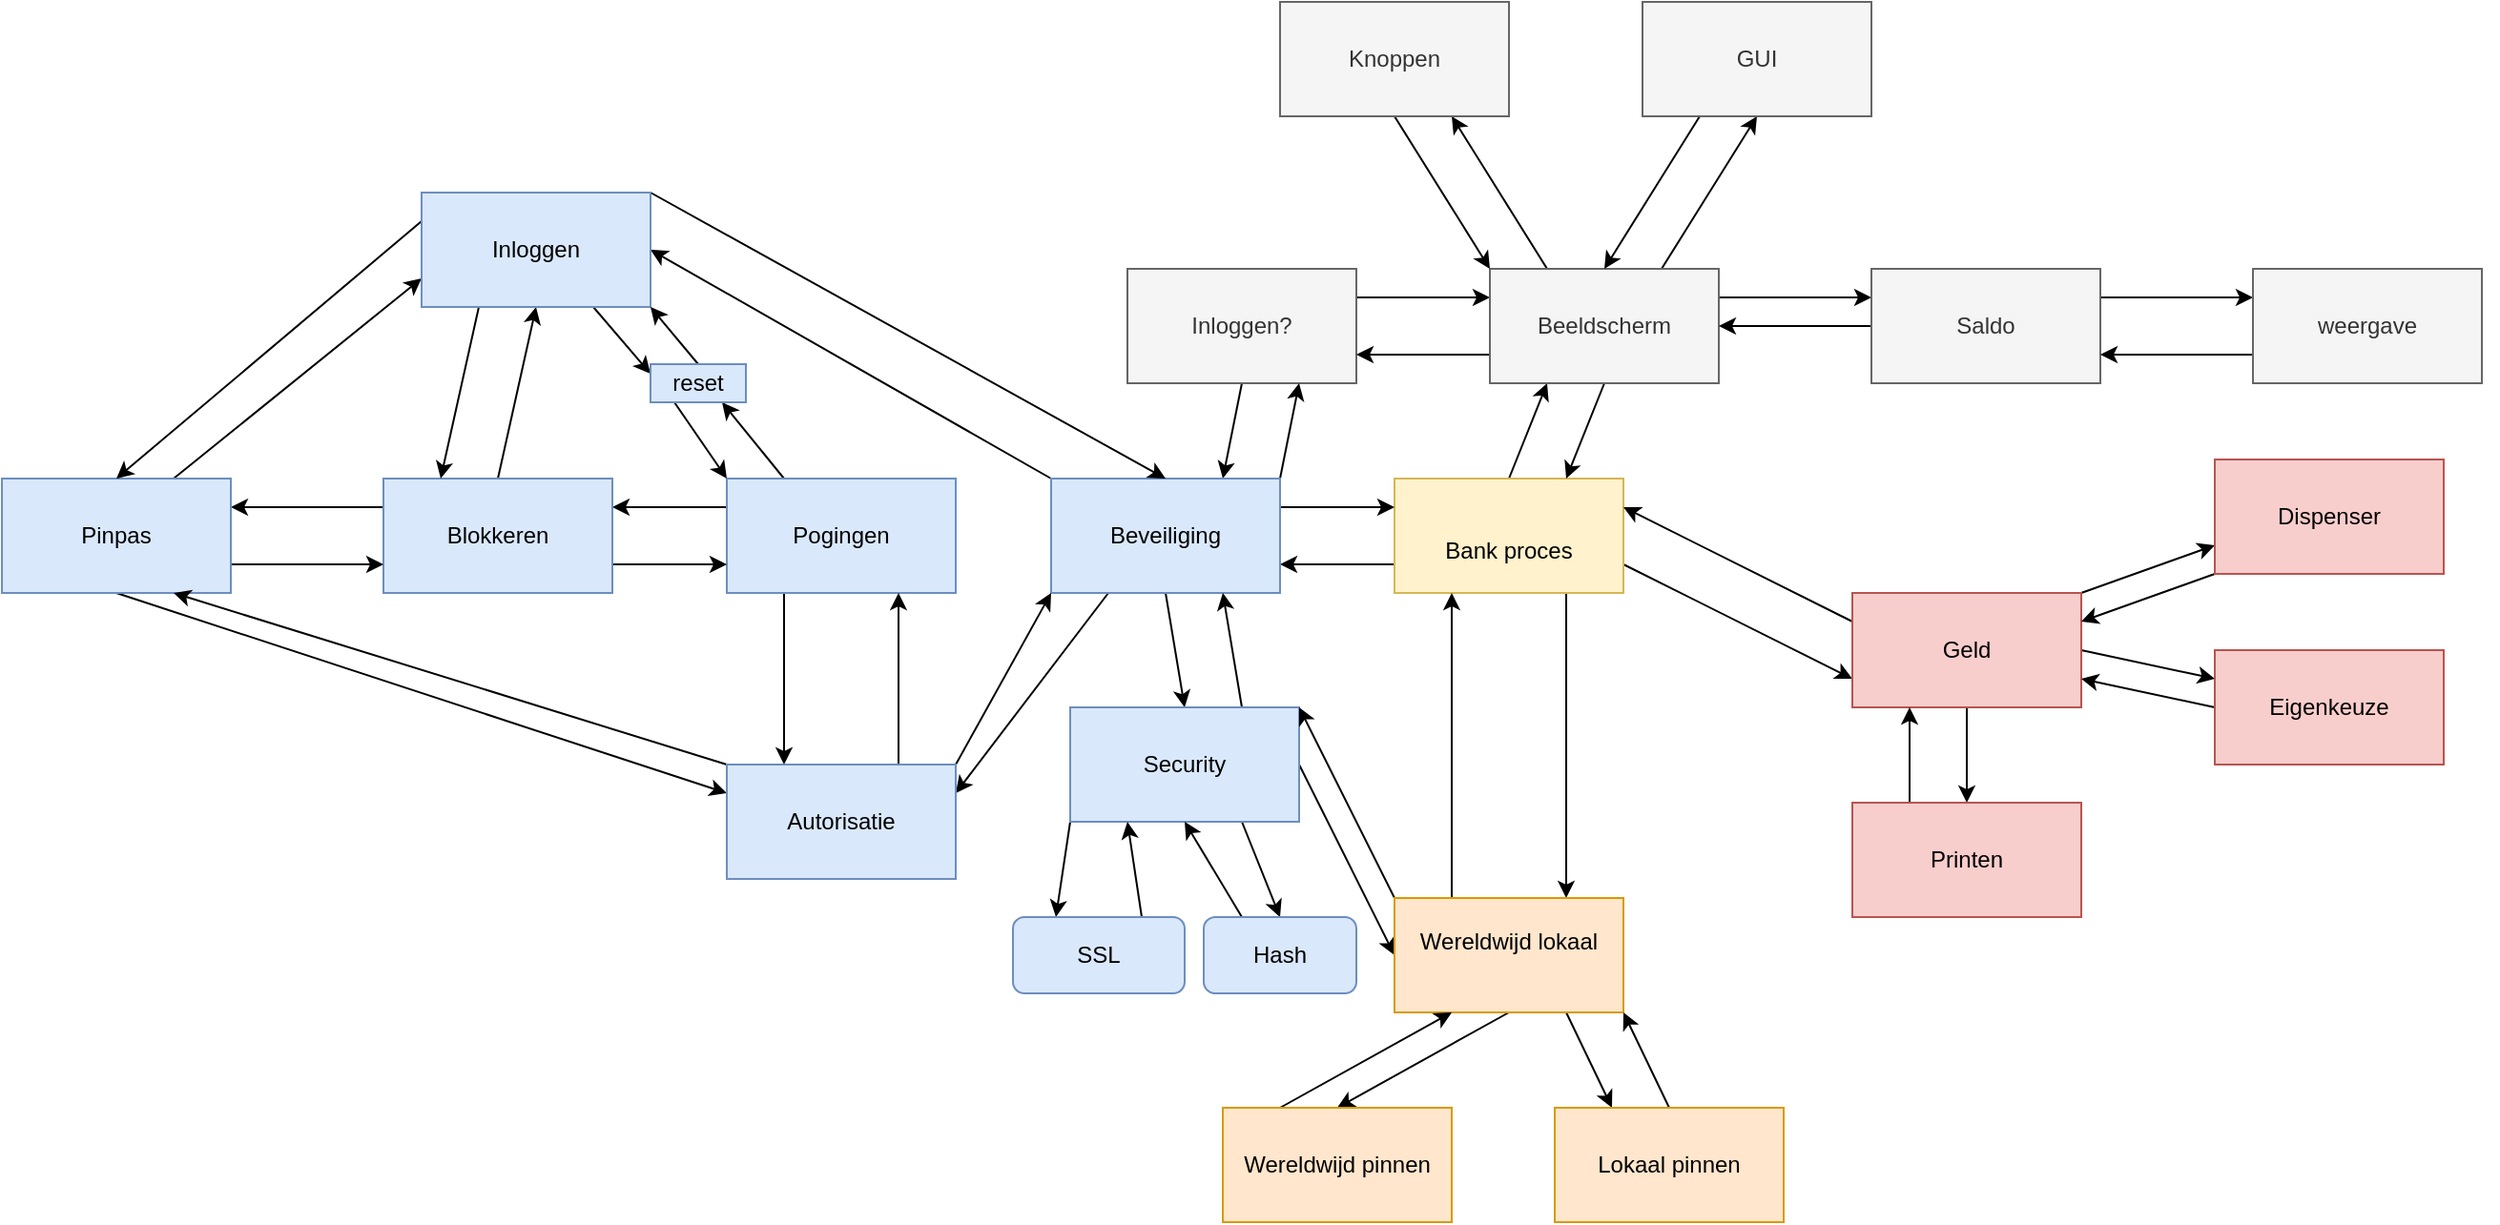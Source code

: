 <mxfile version="14.6.7" type="device"><diagram id="4E5OKN1wYl7Q12cKRrsU" name="Page-1"><mxGraphModel dx="2190" dy="1550" grid="0" gridSize="10" guides="1" tooltips="1" connect="1" arrows="1" fold="1" page="0" pageScale="1" pageWidth="827" pageHeight="1169" math="0" shadow="0"><root><mxCell id="0"/><mxCell id="1" parent="0"/><mxCell id="I0FSWBSBgIHqkKrI_hau-41" style="edgeStyle=none;rounded=0;orthogonalLoop=1;jettySize=auto;html=1;exitX=0;exitY=0.75;exitDx=0;exitDy=0;entryX=1;entryY=0.75;entryDx=0;entryDy=0;" edge="1" parent="1" source="I0FSWBSBgIHqkKrI_hau-1" target="I0FSWBSBgIHqkKrI_hau-3"><mxGeometry relative="1" as="geometry"/></mxCell><mxCell id="I0FSWBSBgIHqkKrI_hau-44" style="edgeStyle=none;rounded=0;orthogonalLoop=1;jettySize=auto;html=1;exitX=0.75;exitY=1;exitDx=0;exitDy=0;entryX=0.75;entryY=0;entryDx=0;entryDy=0;" edge="1" parent="1" source="I0FSWBSBgIHqkKrI_hau-1" target="I0FSWBSBgIHqkKrI_hau-42"><mxGeometry relative="1" as="geometry"/></mxCell><mxCell id="I0FSWBSBgIHqkKrI_hau-64" style="edgeStyle=none;rounded=0;orthogonalLoop=1;jettySize=auto;html=1;exitX=0.5;exitY=0;exitDx=0;exitDy=0;entryX=0.25;entryY=1;entryDx=0;entryDy=0;" edge="1" parent="1" source="I0FSWBSBgIHqkKrI_hau-1" target="I0FSWBSBgIHqkKrI_hau-55"><mxGeometry relative="1" as="geometry"/></mxCell><mxCell id="I0FSWBSBgIHqkKrI_hau-76" style="edgeStyle=none;rounded=0;orthogonalLoop=1;jettySize=auto;html=1;exitX=1;exitY=0.75;exitDx=0;exitDy=0;entryX=0;entryY=0.75;entryDx=0;entryDy=0;" edge="1" parent="1" source="I0FSWBSBgIHqkKrI_hau-1" target="I0FSWBSBgIHqkKrI_hau-74"><mxGeometry relative="1" as="geometry"/></mxCell><mxCell id="I0FSWBSBgIHqkKrI_hau-1" value="&lt;div&gt;&lt;br&gt;&lt;/div&gt;&lt;div&gt;Bank proces&lt;br&gt;&lt;/div&gt;" style="rounded=0;whiteSpace=wrap;html=1;fillColor=#fff2cc;strokeColor=#d6b656;" vertex="1" parent="1"><mxGeometry x="450" y="210" width="120" height="60" as="geometry"/></mxCell><mxCell id="I0FSWBSBgIHqkKrI_hau-54" style="edgeStyle=none;rounded=0;orthogonalLoop=1;jettySize=auto;html=1;exitX=0.5;exitY=1;exitDx=0;exitDy=0;entryX=0.75;entryY=0;entryDx=0;entryDy=0;" edge="1" parent="1" source="I0FSWBSBgIHqkKrI_hau-2" target="I0FSWBSBgIHqkKrI_hau-3"><mxGeometry relative="1" as="geometry"/></mxCell><mxCell id="I0FSWBSBgIHqkKrI_hau-57" style="edgeStyle=none;rounded=0;orthogonalLoop=1;jettySize=auto;html=1;exitX=1;exitY=0.25;exitDx=0;exitDy=0;entryX=0;entryY=0.25;entryDx=0;entryDy=0;" edge="1" parent="1" source="I0FSWBSBgIHqkKrI_hau-2" target="I0FSWBSBgIHqkKrI_hau-55"><mxGeometry relative="1" as="geometry"/></mxCell><mxCell id="I0FSWBSBgIHqkKrI_hau-2" value="Inloggen?" style="rounded=0;whiteSpace=wrap;html=1;fillColor=#f5f5f5;strokeColor=#666666;fontColor=#333333;" vertex="1" parent="1"><mxGeometry x="310" y="100" width="120" height="60" as="geometry"/></mxCell><mxCell id="I0FSWBSBgIHqkKrI_hau-26" style="edgeStyle=none;rounded=0;orthogonalLoop=1;jettySize=auto;html=1;exitX=0;exitY=0;exitDx=0;exitDy=0;entryX=1;entryY=0.5;entryDx=0;entryDy=0;" edge="1" parent="1" source="I0FSWBSBgIHqkKrI_hau-3" target="I0FSWBSBgIHqkKrI_hau-7"><mxGeometry relative="1" as="geometry"/></mxCell><mxCell id="I0FSWBSBgIHqkKrI_hau-29" style="edgeStyle=none;rounded=0;orthogonalLoop=1;jettySize=auto;html=1;exitX=0.25;exitY=1;exitDx=0;exitDy=0;entryX=1;entryY=0.25;entryDx=0;entryDy=0;" edge="1" parent="1" source="I0FSWBSBgIHqkKrI_hau-3" target="I0FSWBSBgIHqkKrI_hau-8"><mxGeometry relative="1" as="geometry"/></mxCell><mxCell id="I0FSWBSBgIHqkKrI_hau-34" style="edgeStyle=none;rounded=0;orthogonalLoop=1;jettySize=auto;html=1;exitX=0.5;exitY=1;exitDx=0;exitDy=0;entryX=0.5;entryY=0;entryDx=0;entryDy=0;" edge="1" parent="1" source="I0FSWBSBgIHqkKrI_hau-3" target="I0FSWBSBgIHqkKrI_hau-10"><mxGeometry relative="1" as="geometry"/></mxCell><mxCell id="I0FSWBSBgIHqkKrI_hau-40" style="edgeStyle=none;rounded=0;orthogonalLoop=1;jettySize=auto;html=1;exitX=1;exitY=0.25;exitDx=0;exitDy=0;entryX=0;entryY=0.25;entryDx=0;entryDy=0;" edge="1" parent="1" source="I0FSWBSBgIHqkKrI_hau-3" target="I0FSWBSBgIHqkKrI_hau-1"><mxGeometry relative="1" as="geometry"/></mxCell><mxCell id="I0FSWBSBgIHqkKrI_hau-53" style="edgeStyle=none;rounded=0;orthogonalLoop=1;jettySize=auto;html=1;exitX=1;exitY=0;exitDx=0;exitDy=0;entryX=0.75;entryY=1;entryDx=0;entryDy=0;" edge="1" parent="1" source="I0FSWBSBgIHqkKrI_hau-3" target="I0FSWBSBgIHqkKrI_hau-2"><mxGeometry relative="1" as="geometry"/></mxCell><mxCell id="I0FSWBSBgIHqkKrI_hau-3" value="Beveiliging" style="rounded=0;whiteSpace=wrap;html=1;fillColor=#dae8fc;strokeColor=#6c8ebf;" vertex="1" parent="1"><mxGeometry x="270" y="210" width="120" height="60" as="geometry"/></mxCell><mxCell id="I0FSWBSBgIHqkKrI_hau-14" style="edgeStyle=orthogonalEdgeStyle;rounded=0;orthogonalLoop=1;jettySize=auto;html=1;exitX=0;exitY=0.25;exitDx=0;exitDy=0;entryX=1;entryY=0.25;entryDx=0;entryDy=0;" edge="1" parent="1" source="I0FSWBSBgIHqkKrI_hau-4" target="I0FSWBSBgIHqkKrI_hau-5"><mxGeometry relative="1" as="geometry"/></mxCell><mxCell id="I0FSWBSBgIHqkKrI_hau-25" style="edgeStyle=none;rounded=0;orthogonalLoop=1;jettySize=auto;html=1;exitX=0.25;exitY=0;exitDx=0;exitDy=0;entryX=0.75;entryY=1;entryDx=0;entryDy=0;" edge="1" parent="1" source="I0FSWBSBgIHqkKrI_hau-4" target="I0FSWBSBgIHqkKrI_hau-9"><mxGeometry relative="1" as="geometry"/></mxCell><mxCell id="I0FSWBSBgIHqkKrI_hau-31" style="edgeStyle=none;rounded=0;orthogonalLoop=1;jettySize=auto;html=1;exitX=0.25;exitY=1;exitDx=0;exitDy=0;entryX=0.25;entryY=0;entryDx=0;entryDy=0;" edge="1" parent="1" source="I0FSWBSBgIHqkKrI_hau-4" target="I0FSWBSBgIHqkKrI_hau-8"><mxGeometry relative="1" as="geometry"/></mxCell><mxCell id="I0FSWBSBgIHqkKrI_hau-4" value="Pogingen" style="rounded=0;whiteSpace=wrap;html=1;fillColor=#dae8fc;strokeColor=#6c8ebf;" vertex="1" parent="1"><mxGeometry x="100" y="210" width="120" height="60" as="geometry"/></mxCell><mxCell id="I0FSWBSBgIHqkKrI_hau-15" style="edgeStyle=orthogonalEdgeStyle;rounded=0;orthogonalLoop=1;jettySize=auto;html=1;exitX=1;exitY=0.75;exitDx=0;exitDy=0;entryX=0;entryY=0.75;entryDx=0;entryDy=0;" edge="1" parent="1" source="I0FSWBSBgIHqkKrI_hau-5" target="I0FSWBSBgIHqkKrI_hau-4"><mxGeometry relative="1" as="geometry"/></mxCell><mxCell id="I0FSWBSBgIHqkKrI_hau-16" style="edgeStyle=orthogonalEdgeStyle;rounded=0;orthogonalLoop=1;jettySize=auto;html=1;exitX=0;exitY=0.25;exitDx=0;exitDy=0;entryX=1;entryY=0.25;entryDx=0;entryDy=0;" edge="1" parent="1" source="I0FSWBSBgIHqkKrI_hau-5" target="I0FSWBSBgIHqkKrI_hau-6"><mxGeometry relative="1" as="geometry"/></mxCell><mxCell id="I0FSWBSBgIHqkKrI_hau-21" style="edgeStyle=none;rounded=0;orthogonalLoop=1;jettySize=auto;html=1;exitX=0.5;exitY=0;exitDx=0;exitDy=0;entryX=0.5;entryY=1;entryDx=0;entryDy=0;" edge="1" parent="1" source="I0FSWBSBgIHqkKrI_hau-5" target="I0FSWBSBgIHqkKrI_hau-7"><mxGeometry relative="1" as="geometry"/></mxCell><mxCell id="I0FSWBSBgIHqkKrI_hau-5" value="Blokkeren" style="rounded=0;whiteSpace=wrap;html=1;fillColor=#dae8fc;strokeColor=#6c8ebf;" vertex="1" parent="1"><mxGeometry x="-80" y="210" width="120" height="60" as="geometry"/></mxCell><mxCell id="I0FSWBSBgIHqkKrI_hau-17" style="edgeStyle=orthogonalEdgeStyle;rounded=0;orthogonalLoop=1;jettySize=auto;html=1;exitX=1;exitY=0.75;exitDx=0;exitDy=0;entryX=0;entryY=0.75;entryDx=0;entryDy=0;" edge="1" parent="1" source="I0FSWBSBgIHqkKrI_hau-6" target="I0FSWBSBgIHqkKrI_hau-5"><mxGeometry relative="1" as="geometry"/></mxCell><mxCell id="I0FSWBSBgIHqkKrI_hau-18" style="rounded=0;orthogonalLoop=1;jettySize=auto;html=1;exitX=0.75;exitY=0;exitDx=0;exitDy=0;entryX=0;entryY=0.75;entryDx=0;entryDy=0;" edge="1" parent="1" source="I0FSWBSBgIHqkKrI_hau-6" target="I0FSWBSBgIHqkKrI_hau-7"><mxGeometry relative="1" as="geometry"/></mxCell><mxCell id="I0FSWBSBgIHqkKrI_hau-33" style="edgeStyle=none;rounded=0;orthogonalLoop=1;jettySize=auto;html=1;exitX=0.5;exitY=1;exitDx=0;exitDy=0;entryX=0;entryY=0.25;entryDx=0;entryDy=0;" edge="1" parent="1" source="I0FSWBSBgIHqkKrI_hau-6" target="I0FSWBSBgIHqkKrI_hau-8"><mxGeometry relative="1" as="geometry"/></mxCell><mxCell id="I0FSWBSBgIHqkKrI_hau-6" value="Pinpas" style="rounded=0;whiteSpace=wrap;html=1;fillColor=#dae8fc;strokeColor=#6c8ebf;" vertex="1" parent="1"><mxGeometry x="-280" y="210" width="120" height="60" as="geometry"/></mxCell><mxCell id="I0FSWBSBgIHqkKrI_hau-19" style="edgeStyle=none;rounded=0;orthogonalLoop=1;jettySize=auto;html=1;exitX=0;exitY=0.25;exitDx=0;exitDy=0;entryX=0.5;entryY=0;entryDx=0;entryDy=0;" edge="1" parent="1" source="I0FSWBSBgIHqkKrI_hau-7" target="I0FSWBSBgIHqkKrI_hau-6"><mxGeometry relative="1" as="geometry"/></mxCell><mxCell id="I0FSWBSBgIHqkKrI_hau-20" style="edgeStyle=none;rounded=0;orthogonalLoop=1;jettySize=auto;html=1;exitX=0.25;exitY=1;exitDx=0;exitDy=0;entryX=0.25;entryY=0;entryDx=0;entryDy=0;" edge="1" parent="1" source="I0FSWBSBgIHqkKrI_hau-7" target="I0FSWBSBgIHqkKrI_hau-5"><mxGeometry relative="1" as="geometry"/></mxCell><mxCell id="I0FSWBSBgIHqkKrI_hau-22" style="edgeStyle=none;rounded=0;orthogonalLoop=1;jettySize=auto;html=1;exitX=0.75;exitY=1;exitDx=0;exitDy=0;entryX=0;entryY=0.25;entryDx=0;entryDy=0;" edge="1" parent="1" source="I0FSWBSBgIHqkKrI_hau-7" target="I0FSWBSBgIHqkKrI_hau-9"><mxGeometry relative="1" as="geometry"/></mxCell><mxCell id="I0FSWBSBgIHqkKrI_hau-27" style="edgeStyle=none;rounded=0;orthogonalLoop=1;jettySize=auto;html=1;exitX=1;exitY=0;exitDx=0;exitDy=0;entryX=0.5;entryY=0;entryDx=0;entryDy=0;" edge="1" parent="1" source="I0FSWBSBgIHqkKrI_hau-7" target="I0FSWBSBgIHqkKrI_hau-3"><mxGeometry relative="1" as="geometry"/></mxCell><mxCell id="I0FSWBSBgIHqkKrI_hau-7" value="Inloggen" style="rounded=0;whiteSpace=wrap;html=1;fillColor=#dae8fc;strokeColor=#6c8ebf;" vertex="1" parent="1"><mxGeometry x="-60" y="60" width="120" height="60" as="geometry"/></mxCell><mxCell id="I0FSWBSBgIHqkKrI_hau-28" style="edgeStyle=none;rounded=0;orthogonalLoop=1;jettySize=auto;html=1;exitX=1;exitY=0;exitDx=0;exitDy=0;entryX=0;entryY=1;entryDx=0;entryDy=0;" edge="1" parent="1" source="I0FSWBSBgIHqkKrI_hau-8" target="I0FSWBSBgIHqkKrI_hau-3"><mxGeometry relative="1" as="geometry"/></mxCell><mxCell id="I0FSWBSBgIHqkKrI_hau-30" style="edgeStyle=none;rounded=0;orthogonalLoop=1;jettySize=auto;html=1;exitX=0.75;exitY=0;exitDx=0;exitDy=0;entryX=0.75;entryY=1;entryDx=0;entryDy=0;" edge="1" parent="1" source="I0FSWBSBgIHqkKrI_hau-8" target="I0FSWBSBgIHqkKrI_hau-4"><mxGeometry relative="1" as="geometry"/></mxCell><mxCell id="I0FSWBSBgIHqkKrI_hau-32" style="edgeStyle=none;rounded=0;orthogonalLoop=1;jettySize=auto;html=1;exitX=0;exitY=0;exitDx=0;exitDy=0;entryX=0.75;entryY=1;entryDx=0;entryDy=0;" edge="1" parent="1" source="I0FSWBSBgIHqkKrI_hau-8" target="I0FSWBSBgIHqkKrI_hau-6"><mxGeometry relative="1" as="geometry"/></mxCell><mxCell id="I0FSWBSBgIHqkKrI_hau-8" value="Autorisatie" style="rounded=0;whiteSpace=wrap;html=1;fillColor=#dae8fc;strokeColor=#6c8ebf;" vertex="1" parent="1"><mxGeometry x="100" y="360" width="120" height="60" as="geometry"/></mxCell><mxCell id="I0FSWBSBgIHqkKrI_hau-23" style="edgeStyle=none;rounded=0;orthogonalLoop=1;jettySize=auto;html=1;exitX=0.5;exitY=0;exitDx=0;exitDy=0;entryX=1;entryY=1;entryDx=0;entryDy=0;" edge="1" parent="1" source="I0FSWBSBgIHqkKrI_hau-9" target="I0FSWBSBgIHqkKrI_hau-7"><mxGeometry relative="1" as="geometry"/></mxCell><mxCell id="I0FSWBSBgIHqkKrI_hau-24" style="edgeStyle=none;rounded=0;orthogonalLoop=1;jettySize=auto;html=1;exitX=0.25;exitY=1;exitDx=0;exitDy=0;entryX=0;entryY=0;entryDx=0;entryDy=0;" edge="1" parent="1" source="I0FSWBSBgIHqkKrI_hau-9" target="I0FSWBSBgIHqkKrI_hau-4"><mxGeometry relative="1" as="geometry"/></mxCell><mxCell id="I0FSWBSBgIHqkKrI_hau-9" value="reset" style="rounded=0;whiteSpace=wrap;html=1;fillColor=#dae8fc;strokeColor=#6c8ebf;" vertex="1" parent="1"><mxGeometry x="60" y="150" width="50" height="20" as="geometry"/></mxCell><mxCell id="I0FSWBSBgIHqkKrI_hau-35" style="edgeStyle=none;rounded=0;orthogonalLoop=1;jettySize=auto;html=1;exitX=0.75;exitY=0;exitDx=0;exitDy=0;entryX=0.75;entryY=1;entryDx=0;entryDy=0;" edge="1" parent="1" source="I0FSWBSBgIHqkKrI_hau-10" target="I0FSWBSBgIHqkKrI_hau-3"><mxGeometry relative="1" as="geometry"/></mxCell><mxCell id="I0FSWBSBgIHqkKrI_hau-37" style="edgeStyle=none;rounded=0;orthogonalLoop=1;jettySize=auto;html=1;exitX=0;exitY=1;exitDx=0;exitDy=0;entryX=0.25;entryY=0;entryDx=0;entryDy=0;" edge="1" parent="1" source="I0FSWBSBgIHqkKrI_hau-10" target="I0FSWBSBgIHqkKrI_hau-12"><mxGeometry relative="1" as="geometry"/></mxCell><mxCell id="I0FSWBSBgIHqkKrI_hau-39" style="edgeStyle=none;rounded=0;orthogonalLoop=1;jettySize=auto;html=1;exitX=0.75;exitY=1;exitDx=0;exitDy=0;entryX=0.5;entryY=0;entryDx=0;entryDy=0;" edge="1" parent="1" source="I0FSWBSBgIHqkKrI_hau-10" target="I0FSWBSBgIHqkKrI_hau-11"><mxGeometry relative="1" as="geometry"/></mxCell><mxCell id="I0FSWBSBgIHqkKrI_hau-52" style="edgeStyle=none;rounded=0;orthogonalLoop=1;jettySize=auto;html=1;exitX=1;exitY=0.5;exitDx=0;exitDy=0;entryX=0;entryY=0.5;entryDx=0;entryDy=0;" edge="1" parent="1" source="I0FSWBSBgIHqkKrI_hau-10" target="I0FSWBSBgIHqkKrI_hau-42"><mxGeometry relative="1" as="geometry"/></mxCell><mxCell id="I0FSWBSBgIHqkKrI_hau-10" value="Security" style="rounded=0;whiteSpace=wrap;html=1;fillColor=#dae8fc;strokeColor=#6c8ebf;" vertex="1" parent="1"><mxGeometry x="280" y="330" width="120" height="60" as="geometry"/></mxCell><mxCell id="I0FSWBSBgIHqkKrI_hau-38" style="edgeStyle=none;rounded=0;orthogonalLoop=1;jettySize=auto;html=1;exitX=0.25;exitY=0;exitDx=0;exitDy=0;entryX=0.5;entryY=1;entryDx=0;entryDy=0;" edge="1" parent="1" source="I0FSWBSBgIHqkKrI_hau-11" target="I0FSWBSBgIHqkKrI_hau-10"><mxGeometry relative="1" as="geometry"/></mxCell><mxCell id="I0FSWBSBgIHqkKrI_hau-11" value="&lt;div&gt;Hash&lt;/div&gt;" style="rounded=1;whiteSpace=wrap;html=1;fillColor=#dae8fc;strokeColor=#6c8ebf;" vertex="1" parent="1"><mxGeometry x="350" y="440" width="80" height="40" as="geometry"/></mxCell><mxCell id="I0FSWBSBgIHqkKrI_hau-36" style="edgeStyle=none;rounded=0;orthogonalLoop=1;jettySize=auto;html=1;exitX=0.75;exitY=0;exitDx=0;exitDy=0;entryX=0.25;entryY=1;entryDx=0;entryDy=0;" edge="1" parent="1" source="I0FSWBSBgIHqkKrI_hau-12" target="I0FSWBSBgIHqkKrI_hau-10"><mxGeometry relative="1" as="geometry"/></mxCell><mxCell id="I0FSWBSBgIHqkKrI_hau-12" value="SSL" style="rounded=1;whiteSpace=wrap;html=1;fillColor=#dae8fc;strokeColor=#6c8ebf;" vertex="1" parent="1"><mxGeometry x="250" y="440" width="90" height="40" as="geometry"/></mxCell><mxCell id="I0FSWBSBgIHqkKrI_hau-43" style="edgeStyle=none;rounded=0;orthogonalLoop=1;jettySize=auto;html=1;exitX=0.25;exitY=0;exitDx=0;exitDy=0;entryX=0.25;entryY=1;entryDx=0;entryDy=0;" edge="1" parent="1" source="I0FSWBSBgIHqkKrI_hau-42" target="I0FSWBSBgIHqkKrI_hau-1"><mxGeometry relative="1" as="geometry"/></mxCell><mxCell id="I0FSWBSBgIHqkKrI_hau-47" style="edgeStyle=none;rounded=0;orthogonalLoop=1;jettySize=auto;html=1;exitX=0.5;exitY=1;exitDx=0;exitDy=0;entryX=0.5;entryY=0;entryDx=0;entryDy=0;" edge="1" parent="1" source="I0FSWBSBgIHqkKrI_hau-42" target="I0FSWBSBgIHqkKrI_hau-45"><mxGeometry relative="1" as="geometry"/></mxCell><mxCell id="I0FSWBSBgIHqkKrI_hau-50" style="edgeStyle=none;rounded=0;orthogonalLoop=1;jettySize=auto;html=1;exitX=0.75;exitY=1;exitDx=0;exitDy=0;entryX=0.25;entryY=0;entryDx=0;entryDy=0;" edge="1" parent="1" source="I0FSWBSBgIHqkKrI_hau-42" target="I0FSWBSBgIHqkKrI_hau-46"><mxGeometry relative="1" as="geometry"/></mxCell><mxCell id="I0FSWBSBgIHqkKrI_hau-51" style="edgeStyle=none;rounded=0;orthogonalLoop=1;jettySize=auto;html=1;exitX=0;exitY=0;exitDx=0;exitDy=0;entryX=1;entryY=0;entryDx=0;entryDy=0;" edge="1" parent="1" source="I0FSWBSBgIHqkKrI_hau-42" target="I0FSWBSBgIHqkKrI_hau-10"><mxGeometry relative="1" as="geometry"/></mxCell><mxCell id="I0FSWBSBgIHqkKrI_hau-42" value="&lt;div&gt;Wereldwijd lokaal&lt;/div&gt;&lt;div&gt;&lt;br&gt;&lt;/div&gt;" style="rounded=0;whiteSpace=wrap;html=1;fillColor=#ffe6cc;strokeColor=#d79b00;" vertex="1" parent="1"><mxGeometry x="450" y="430" width="120" height="60" as="geometry"/></mxCell><mxCell id="I0FSWBSBgIHqkKrI_hau-48" style="edgeStyle=none;rounded=0;orthogonalLoop=1;jettySize=auto;html=1;exitX=0.25;exitY=0;exitDx=0;exitDy=0;entryX=0.25;entryY=1;entryDx=0;entryDy=0;" edge="1" parent="1" source="I0FSWBSBgIHqkKrI_hau-45" target="I0FSWBSBgIHqkKrI_hau-42"><mxGeometry relative="1" as="geometry"/></mxCell><mxCell id="I0FSWBSBgIHqkKrI_hau-45" value="Wereldwijd pinnen" style="rounded=0;whiteSpace=wrap;html=1;fillColor=#ffe6cc;strokeColor=#d79b00;" vertex="1" parent="1"><mxGeometry x="360" y="540" width="120" height="60" as="geometry"/></mxCell><mxCell id="I0FSWBSBgIHqkKrI_hau-49" style="edgeStyle=none;rounded=0;orthogonalLoop=1;jettySize=auto;html=1;exitX=0.5;exitY=0;exitDx=0;exitDy=0;entryX=1;entryY=1;entryDx=0;entryDy=0;" edge="1" parent="1" source="I0FSWBSBgIHqkKrI_hau-46" target="I0FSWBSBgIHqkKrI_hau-42"><mxGeometry relative="1" as="geometry"/></mxCell><mxCell id="I0FSWBSBgIHqkKrI_hau-46" value="Lokaal pinnen" style="rounded=0;whiteSpace=wrap;html=1;fillColor=#ffe6cc;strokeColor=#d79b00;" vertex="1" parent="1"><mxGeometry x="534" y="540" width="120" height="60" as="geometry"/></mxCell><mxCell id="I0FSWBSBgIHqkKrI_hau-56" style="edgeStyle=none;rounded=0;orthogonalLoop=1;jettySize=auto;html=1;exitX=0;exitY=0.75;exitDx=0;exitDy=0;entryX=1;entryY=0.75;entryDx=0;entryDy=0;" edge="1" parent="1" source="I0FSWBSBgIHqkKrI_hau-55" target="I0FSWBSBgIHqkKrI_hau-2"><mxGeometry relative="1" as="geometry"/></mxCell><mxCell id="I0FSWBSBgIHqkKrI_hau-63" style="edgeStyle=none;rounded=0;orthogonalLoop=1;jettySize=auto;html=1;exitX=0.25;exitY=0;exitDx=0;exitDy=0;entryX=0.75;entryY=1;entryDx=0;entryDy=0;" edge="1" parent="1" source="I0FSWBSBgIHqkKrI_hau-55" target="I0FSWBSBgIHqkKrI_hau-61"><mxGeometry relative="1" as="geometry"/></mxCell><mxCell id="I0FSWBSBgIHqkKrI_hau-65" style="edgeStyle=none;rounded=0;orthogonalLoop=1;jettySize=auto;html=1;exitX=0.5;exitY=1;exitDx=0;exitDy=0;entryX=0.75;entryY=0;entryDx=0;entryDy=0;" edge="1" parent="1" source="I0FSWBSBgIHqkKrI_hau-55" target="I0FSWBSBgIHqkKrI_hau-1"><mxGeometry relative="1" as="geometry"/></mxCell><mxCell id="I0FSWBSBgIHqkKrI_hau-66" style="edgeStyle=none;rounded=0;orthogonalLoop=1;jettySize=auto;html=1;exitX=1;exitY=0.25;exitDx=0;exitDy=0;entryX=0;entryY=0.25;entryDx=0;entryDy=0;" edge="1" parent="1" source="I0FSWBSBgIHqkKrI_hau-55" target="I0FSWBSBgIHqkKrI_hau-58"><mxGeometry relative="1" as="geometry"/></mxCell><mxCell id="I0FSWBSBgIHqkKrI_hau-68" style="edgeStyle=none;rounded=0;orthogonalLoop=1;jettySize=auto;html=1;exitX=0.75;exitY=0;exitDx=0;exitDy=0;entryX=0.5;entryY=1;entryDx=0;entryDy=0;" edge="1" parent="1" source="I0FSWBSBgIHqkKrI_hau-55" target="I0FSWBSBgIHqkKrI_hau-59"><mxGeometry relative="1" as="geometry"/></mxCell><mxCell id="I0FSWBSBgIHqkKrI_hau-55" value="Beeldscherm" style="rounded=0;whiteSpace=wrap;html=1;fillColor=#f5f5f5;strokeColor=#666666;fontColor=#333333;" vertex="1" parent="1"><mxGeometry x="500" y="100" width="120" height="60" as="geometry"/></mxCell><mxCell id="I0FSWBSBgIHqkKrI_hau-67" style="edgeStyle=none;rounded=0;orthogonalLoop=1;jettySize=auto;html=1;exitX=0;exitY=0.5;exitDx=0;exitDy=0;entryX=1;entryY=0.5;entryDx=0;entryDy=0;" edge="1" parent="1" source="I0FSWBSBgIHqkKrI_hau-58" target="I0FSWBSBgIHqkKrI_hau-55"><mxGeometry relative="1" as="geometry"/></mxCell><mxCell id="I0FSWBSBgIHqkKrI_hau-72" style="edgeStyle=none;rounded=0;orthogonalLoop=1;jettySize=auto;html=1;exitX=1;exitY=0.25;exitDx=0;exitDy=0;entryX=0;entryY=0.25;entryDx=0;entryDy=0;" edge="1" parent="1" source="I0FSWBSBgIHqkKrI_hau-58" target="I0FSWBSBgIHqkKrI_hau-70"><mxGeometry relative="1" as="geometry"/></mxCell><mxCell id="I0FSWBSBgIHqkKrI_hau-58" value="Saldo" style="rounded=0;whiteSpace=wrap;html=1;fillColor=#f5f5f5;strokeColor=#666666;fontColor=#333333;" vertex="1" parent="1"><mxGeometry x="700" y="100" width="120" height="60" as="geometry"/></mxCell><mxCell id="I0FSWBSBgIHqkKrI_hau-69" style="edgeStyle=none;rounded=0;orthogonalLoop=1;jettySize=auto;html=1;exitX=0.25;exitY=1;exitDx=0;exitDy=0;entryX=0.5;entryY=0;entryDx=0;entryDy=0;" edge="1" parent="1" source="I0FSWBSBgIHqkKrI_hau-59" target="I0FSWBSBgIHqkKrI_hau-55"><mxGeometry relative="1" as="geometry"/></mxCell><mxCell id="I0FSWBSBgIHqkKrI_hau-59" value="GUI" style="rounded=0;whiteSpace=wrap;html=1;fillColor=#f5f5f5;strokeColor=#666666;fontColor=#333333;" vertex="1" parent="1"><mxGeometry x="580" y="-40" width="120" height="60" as="geometry"/></mxCell><mxCell id="I0FSWBSBgIHqkKrI_hau-62" style="edgeStyle=none;rounded=0;orthogonalLoop=1;jettySize=auto;html=1;exitX=0.5;exitY=1;exitDx=0;exitDy=0;entryX=0;entryY=0;entryDx=0;entryDy=0;" edge="1" parent="1" source="I0FSWBSBgIHqkKrI_hau-61" target="I0FSWBSBgIHqkKrI_hau-55"><mxGeometry relative="1" as="geometry"/></mxCell><mxCell id="I0FSWBSBgIHqkKrI_hau-61" value="Knoppen" style="rounded=0;whiteSpace=wrap;html=1;fillColor=#f5f5f5;strokeColor=#666666;fontColor=#333333;" vertex="1" parent="1"><mxGeometry x="390" y="-40" width="120" height="60" as="geometry"/></mxCell><mxCell id="I0FSWBSBgIHqkKrI_hau-73" style="edgeStyle=none;rounded=0;orthogonalLoop=1;jettySize=auto;html=1;exitX=0;exitY=0.75;exitDx=0;exitDy=0;entryX=1;entryY=0.75;entryDx=0;entryDy=0;" edge="1" parent="1" source="I0FSWBSBgIHqkKrI_hau-70" target="I0FSWBSBgIHqkKrI_hau-58"><mxGeometry relative="1" as="geometry"/></mxCell><mxCell id="I0FSWBSBgIHqkKrI_hau-70" value="weergave" style="rounded=0;whiteSpace=wrap;html=1;fillColor=#f5f5f5;strokeColor=#666666;fontColor=#333333;" vertex="1" parent="1"><mxGeometry x="900" y="100" width="120" height="60" as="geometry"/></mxCell><mxCell id="I0FSWBSBgIHqkKrI_hau-71" style="edgeStyle=none;rounded=0;orthogonalLoop=1;jettySize=auto;html=1;exitX=1;exitY=0;exitDx=0;exitDy=0;fillColor=#f5f5f5;strokeColor=#666666;" edge="1" parent="1" source="I0FSWBSBgIHqkKrI_hau-70" target="I0FSWBSBgIHqkKrI_hau-70"><mxGeometry relative="1" as="geometry"/></mxCell><mxCell id="I0FSWBSBgIHqkKrI_hau-75" style="edgeStyle=none;rounded=0;orthogonalLoop=1;jettySize=auto;html=1;exitX=0;exitY=0.25;exitDx=0;exitDy=0;entryX=1;entryY=0.25;entryDx=0;entryDy=0;" edge="1" parent="1" source="I0FSWBSBgIHqkKrI_hau-74" target="I0FSWBSBgIHqkKrI_hau-1"><mxGeometry relative="1" as="geometry"/></mxCell><mxCell id="I0FSWBSBgIHqkKrI_hau-78" style="edgeStyle=none;rounded=0;orthogonalLoop=1;jettySize=auto;html=1;exitX=1;exitY=0;exitDx=0;exitDy=0;entryX=0;entryY=0.75;entryDx=0;entryDy=0;" edge="1" parent="1" source="I0FSWBSBgIHqkKrI_hau-74" target="I0FSWBSBgIHqkKrI_hau-77"><mxGeometry relative="1" as="geometry"/></mxCell><mxCell id="I0FSWBSBgIHqkKrI_hau-82" style="edgeStyle=none;rounded=0;orthogonalLoop=1;jettySize=auto;html=1;exitX=1;exitY=0.5;exitDx=0;exitDy=0;entryX=0;entryY=0.25;entryDx=0;entryDy=0;" edge="1" parent="1" source="I0FSWBSBgIHqkKrI_hau-74" target="I0FSWBSBgIHqkKrI_hau-81"><mxGeometry relative="1" as="geometry"/></mxCell><mxCell id="I0FSWBSBgIHqkKrI_hau-86" style="edgeStyle=none;rounded=0;orthogonalLoop=1;jettySize=auto;html=1;exitX=0.5;exitY=1;exitDx=0;exitDy=0;entryX=0.5;entryY=0;entryDx=0;entryDy=0;" edge="1" parent="1" source="I0FSWBSBgIHqkKrI_hau-74" target="I0FSWBSBgIHqkKrI_hau-84"><mxGeometry relative="1" as="geometry"/></mxCell><mxCell id="I0FSWBSBgIHqkKrI_hau-74" value="Geld" style="rounded=0;whiteSpace=wrap;html=1;fillColor=#f8cecc;strokeColor=#b85450;" vertex="1" parent="1"><mxGeometry x="690" y="270" width="120" height="60" as="geometry"/></mxCell><mxCell id="I0FSWBSBgIHqkKrI_hau-80" style="edgeStyle=none;rounded=0;orthogonalLoop=1;jettySize=auto;html=1;exitX=0;exitY=1;exitDx=0;exitDy=0;entryX=1;entryY=0.25;entryDx=0;entryDy=0;" edge="1" parent="1" source="I0FSWBSBgIHqkKrI_hau-77" target="I0FSWBSBgIHqkKrI_hau-74"><mxGeometry relative="1" as="geometry"/></mxCell><mxCell id="I0FSWBSBgIHqkKrI_hau-77" value="Dispenser" style="rounded=0;whiteSpace=wrap;html=1;fillColor=#f8cecc;strokeColor=#b85450;" vertex="1" parent="1"><mxGeometry x="880" y="200" width="120" height="60" as="geometry"/></mxCell><mxCell id="I0FSWBSBgIHqkKrI_hau-83" style="edgeStyle=none;rounded=0;orthogonalLoop=1;jettySize=auto;html=1;exitX=0;exitY=0.5;exitDx=0;exitDy=0;entryX=1;entryY=0.75;entryDx=0;entryDy=0;" edge="1" parent="1" source="I0FSWBSBgIHqkKrI_hau-81" target="I0FSWBSBgIHqkKrI_hau-74"><mxGeometry relative="1" as="geometry"/></mxCell><mxCell id="I0FSWBSBgIHqkKrI_hau-81" value="Eigenkeuze" style="rounded=0;whiteSpace=wrap;html=1;fillColor=#f8cecc;strokeColor=#b85450;" vertex="1" parent="1"><mxGeometry x="880" y="300" width="120" height="60" as="geometry"/></mxCell><mxCell id="I0FSWBSBgIHqkKrI_hau-85" style="edgeStyle=none;rounded=0;orthogonalLoop=1;jettySize=auto;html=1;exitX=0.25;exitY=0;exitDx=0;exitDy=0;entryX=0.25;entryY=1;entryDx=0;entryDy=0;" edge="1" parent="1" source="I0FSWBSBgIHqkKrI_hau-84" target="I0FSWBSBgIHqkKrI_hau-74"><mxGeometry relative="1" as="geometry"/></mxCell><mxCell id="I0FSWBSBgIHqkKrI_hau-84" value="Printen" style="rounded=0;whiteSpace=wrap;html=1;fillColor=#f8cecc;strokeColor=#b85450;" vertex="1" parent="1"><mxGeometry x="690" y="380" width="120" height="60" as="geometry"/></mxCell></root></mxGraphModel></diagram></mxfile>